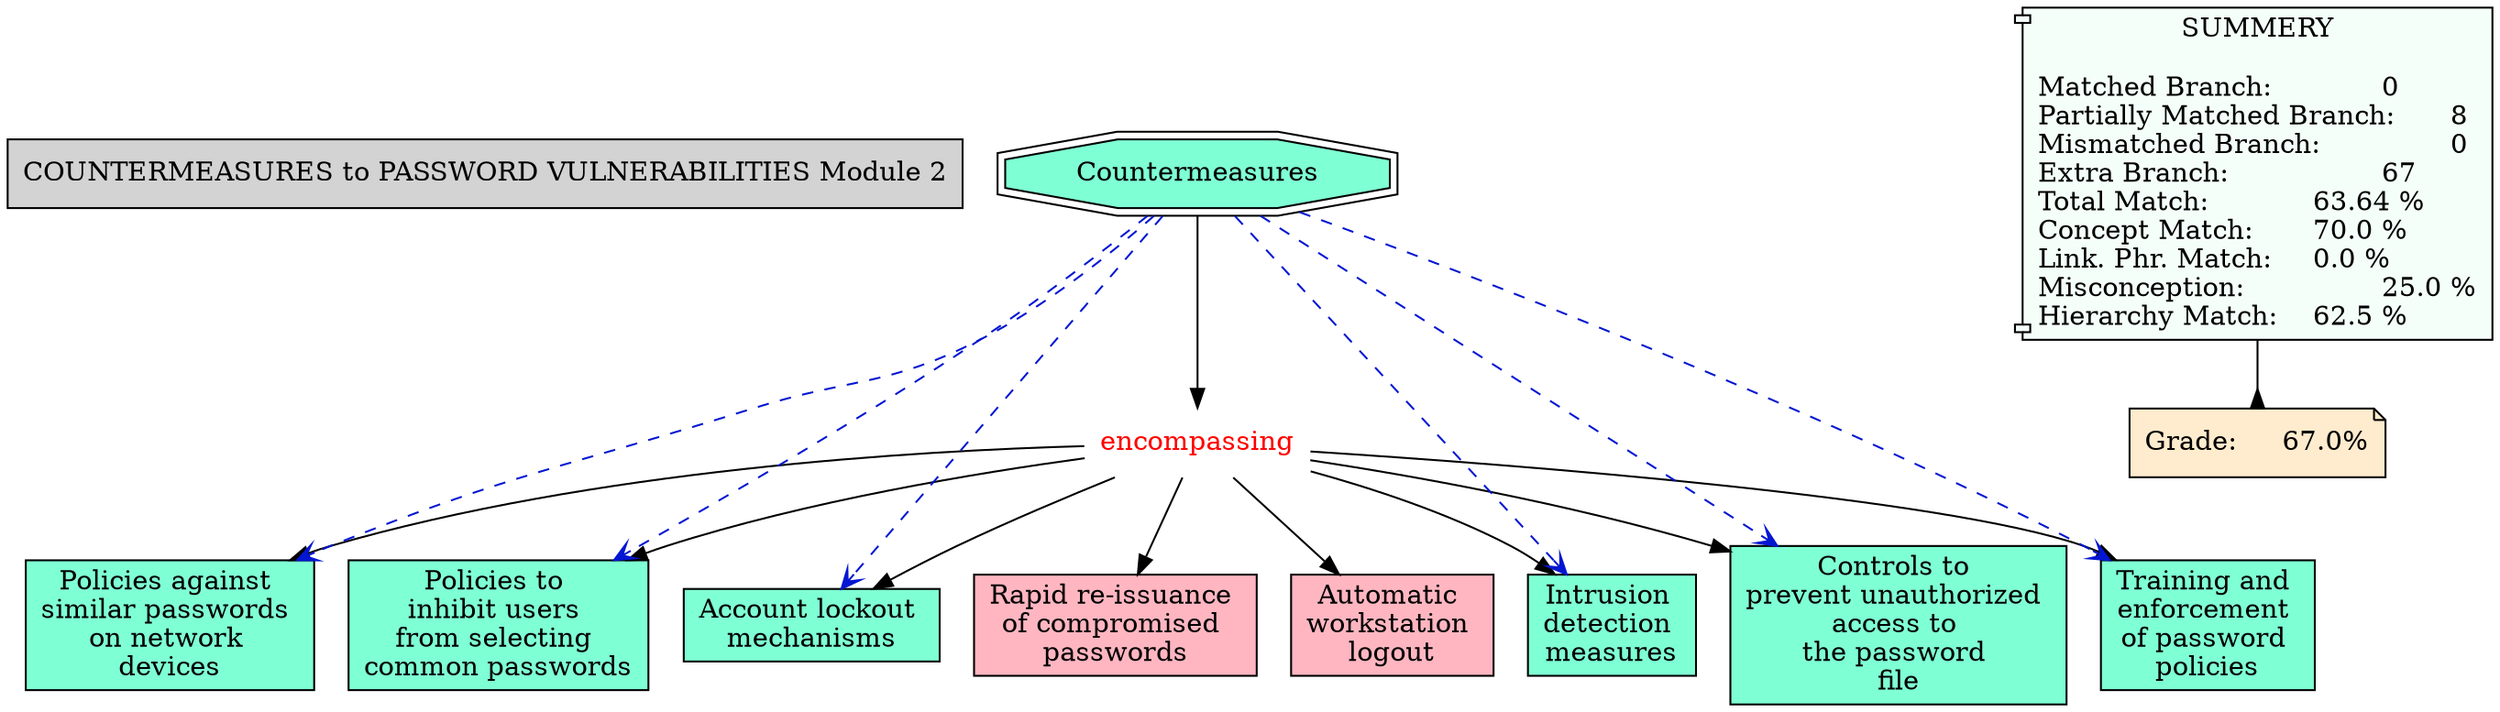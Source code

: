 // The Round Table
digraph {
	"1S3Z90K5X-26G8BZY-J5L" [label="COUNTERMEASURES to PASSWORD VULNERABILITIES Module 2" Gsplines=true shape=rect style=filled]
	"1S40DQ8QP-1T4LYZ2-1JGY" [label=encompassing Gsplines=true fontcolor=red shape=none]
	"1S40DQ4VP-1269WLY-1JGM" [label="Rapid re-issuance 
of compromised 
passwords" Gsplines=true fillcolor="#FFB6C1" shape=rect style=filled]
	"1S40DQ8QP-1T4LYZ2-1JGY" -> "1S40DQ4VP-1269WLY-1JGM" [constraint=true]
	"1S40DQ8QP-1T4LYZ2-1JGY" [label=encompassing Gsplines=true fontcolor=red shape=none]
	"1S40DVS57-21KY9FD-1JQ1" [label="Policies against 
similar passwords 
on network 
devices" Gsplines=true fillcolor=aquamarine shape=rect style=filled]
	"1S40DQ8QP-1T4LYZ2-1JGY" -> "1S40DVS57-21KY9FD-1JQ1" [constraint=true]
	"1S40DQ8QP-1T4LYZ2-1JGY" [label=encompassing Gsplines=true fontcolor=red shape=none]
	"1S40DQL6W-2BR3M9K-1JHX" [label="Policies to 
inhibit users 
from selecting 
common passwords
" Gsplines=true fillcolor=aquamarine shape=rect style=filled]
	"1S40DQ8QP-1T4LYZ2-1JGY" -> "1S40DQL6W-2BR3M9K-1JHX" [constraint=true]
	"1S40DQ8QP-1T4LYZ2-1JGY" [label=encompassing Gsplines=true fontcolor=red shape=none]
	"1S40DQHP5-9ZF2M4-1JHN" [label="Account lockout 
mechanisms" Gsplines=true fillcolor=aquamarine shape=rect style=filled]
	"1S40DQ8QP-1T4LYZ2-1JGY" -> "1S40DQHP5-9ZF2M4-1JHN" [constraint=true]
	"1S40DQ8QP-1T4LYZ2-1JGY" [label=encompassing Gsplines=true fontcolor=red shape=none]
	"1S40DQ3HV-23GNC4N-1JGH" [label="Intrusion 
detection 
measures" Gsplines=true fillcolor=aquamarine shape=rect style=filled]
	"1S40DQ8QP-1T4LYZ2-1JGY" -> "1S40DQ3HV-23GNC4N-1JGH" [constraint=true]
	"1S40DQ8QP-1T4LYZ2-1JGY" [label=encompassing Gsplines=true fontcolor=red shape=none]
	"1S40DQ230-JRNTW9-1JGC" [label="Controls to 
prevent unauthorized 
access to 
the password 
file" Gsplines=true fillcolor=aquamarine shape=rect style=filled]
	"1S40DQ8QP-1T4LYZ2-1JGY" -> "1S40DQ230-JRNTW9-1JGC" [constraint=true]
	"1S40DQ8QP-1T4LYZ2-1JGY" [label=encompassing Gsplines=true fontcolor=red shape=none]
	"1S40DQK32-1Z0KFV7-1JHS" [label="Training and 
enforcement 
of password 
policies" Gsplines=true fillcolor=aquamarine shape=rect style=filled]
	"1S40DQ8QP-1T4LYZ2-1JGY" -> "1S40DQK32-1Z0KFV7-1JHS" [constraint=true]
	"1S40C4Q1M-V4SHSR-1G4M" [label=Countermeasures Gsplines=true fillcolor=aquamarine shape=doubleoctagon style=filled]
	"1S40DQ8QP-1T4LYZ2-1JGY" [label=encompassing Gsplines=true fontcolor=red shape=none]
	"1S40C4Q1M-V4SHSR-1G4M" -> "1S40DQ8QP-1T4LYZ2-1JGY" [constraint=true]
	"1S40DQ8QP-1T4LYZ2-1JGY" [label=encompassing Gsplines=true fontcolor=red shape=none]
	"1S40DVQQL-SLT82P-1JPX" [label="Automatic 
workstation 
logout" Gsplines=true fillcolor="#FFB6C1" shape=rect style=filled]
	"1S40DQ8QP-1T4LYZ2-1JGY" -> "1S40DVQQL-SLT82P-1JPX" [constraint=true]
	Stat [label="SUMMERY

Matched Branch:		0\lPartially Matched Branch:	8\lMismatched Branch:		0\lExtra Branch:			67\lTotal Match:		63.64 %\lConcept Match:	70.0 %\lLink. Phr. Match:	0.0 %\lMisconception:		25.0 %\lHierarchy Match:	62.5 %\l" Gsplines=true fillcolor="#F5FFFA" shape=component style=filled]
	Grade [label="Grade:	67.0%" Gsplines=true fillcolor="#FFEBCD" shape=note style=filled]
	Stat -> Grade [arrowhead=inv color=black constraint=true]
	"1S40C4Q1M-V4SHSR-1G4M" -> "1S40DQ230-JRNTW9-1JGC" [arrowhead=open color="#0316D1" constraint=true style=dashed]
	"1S40C4Q1M-V4SHSR-1G4M" -> "1S40DQ3HV-23GNC4N-1JGH" [arrowhead=open color="#0316D1" constraint=true style=dashed]
	"1S40C4Q1M-V4SHSR-1G4M" -> "1S40DQHP5-9ZF2M4-1JHN" [arrowhead=open color="#0316D1" constraint=true style=dashed]
	"1S40C4Q1M-V4SHSR-1G4M" -> "1S40DQK32-1Z0KFV7-1JHS" [arrowhead=open color="#0316D1" constraint=true style=dashed]
	"1S40C4Q1M-V4SHSR-1G4M" -> "1S40DQL6W-2BR3M9K-1JHX" [arrowhead=open color="#0316D1" constraint=true style=dashed]
	"1S40C4Q1M-V4SHSR-1G4M" -> "1S40DVS57-21KY9FD-1JQ1" [arrowhead=open color="#0316D1" constraint=true style=dashed]
}
